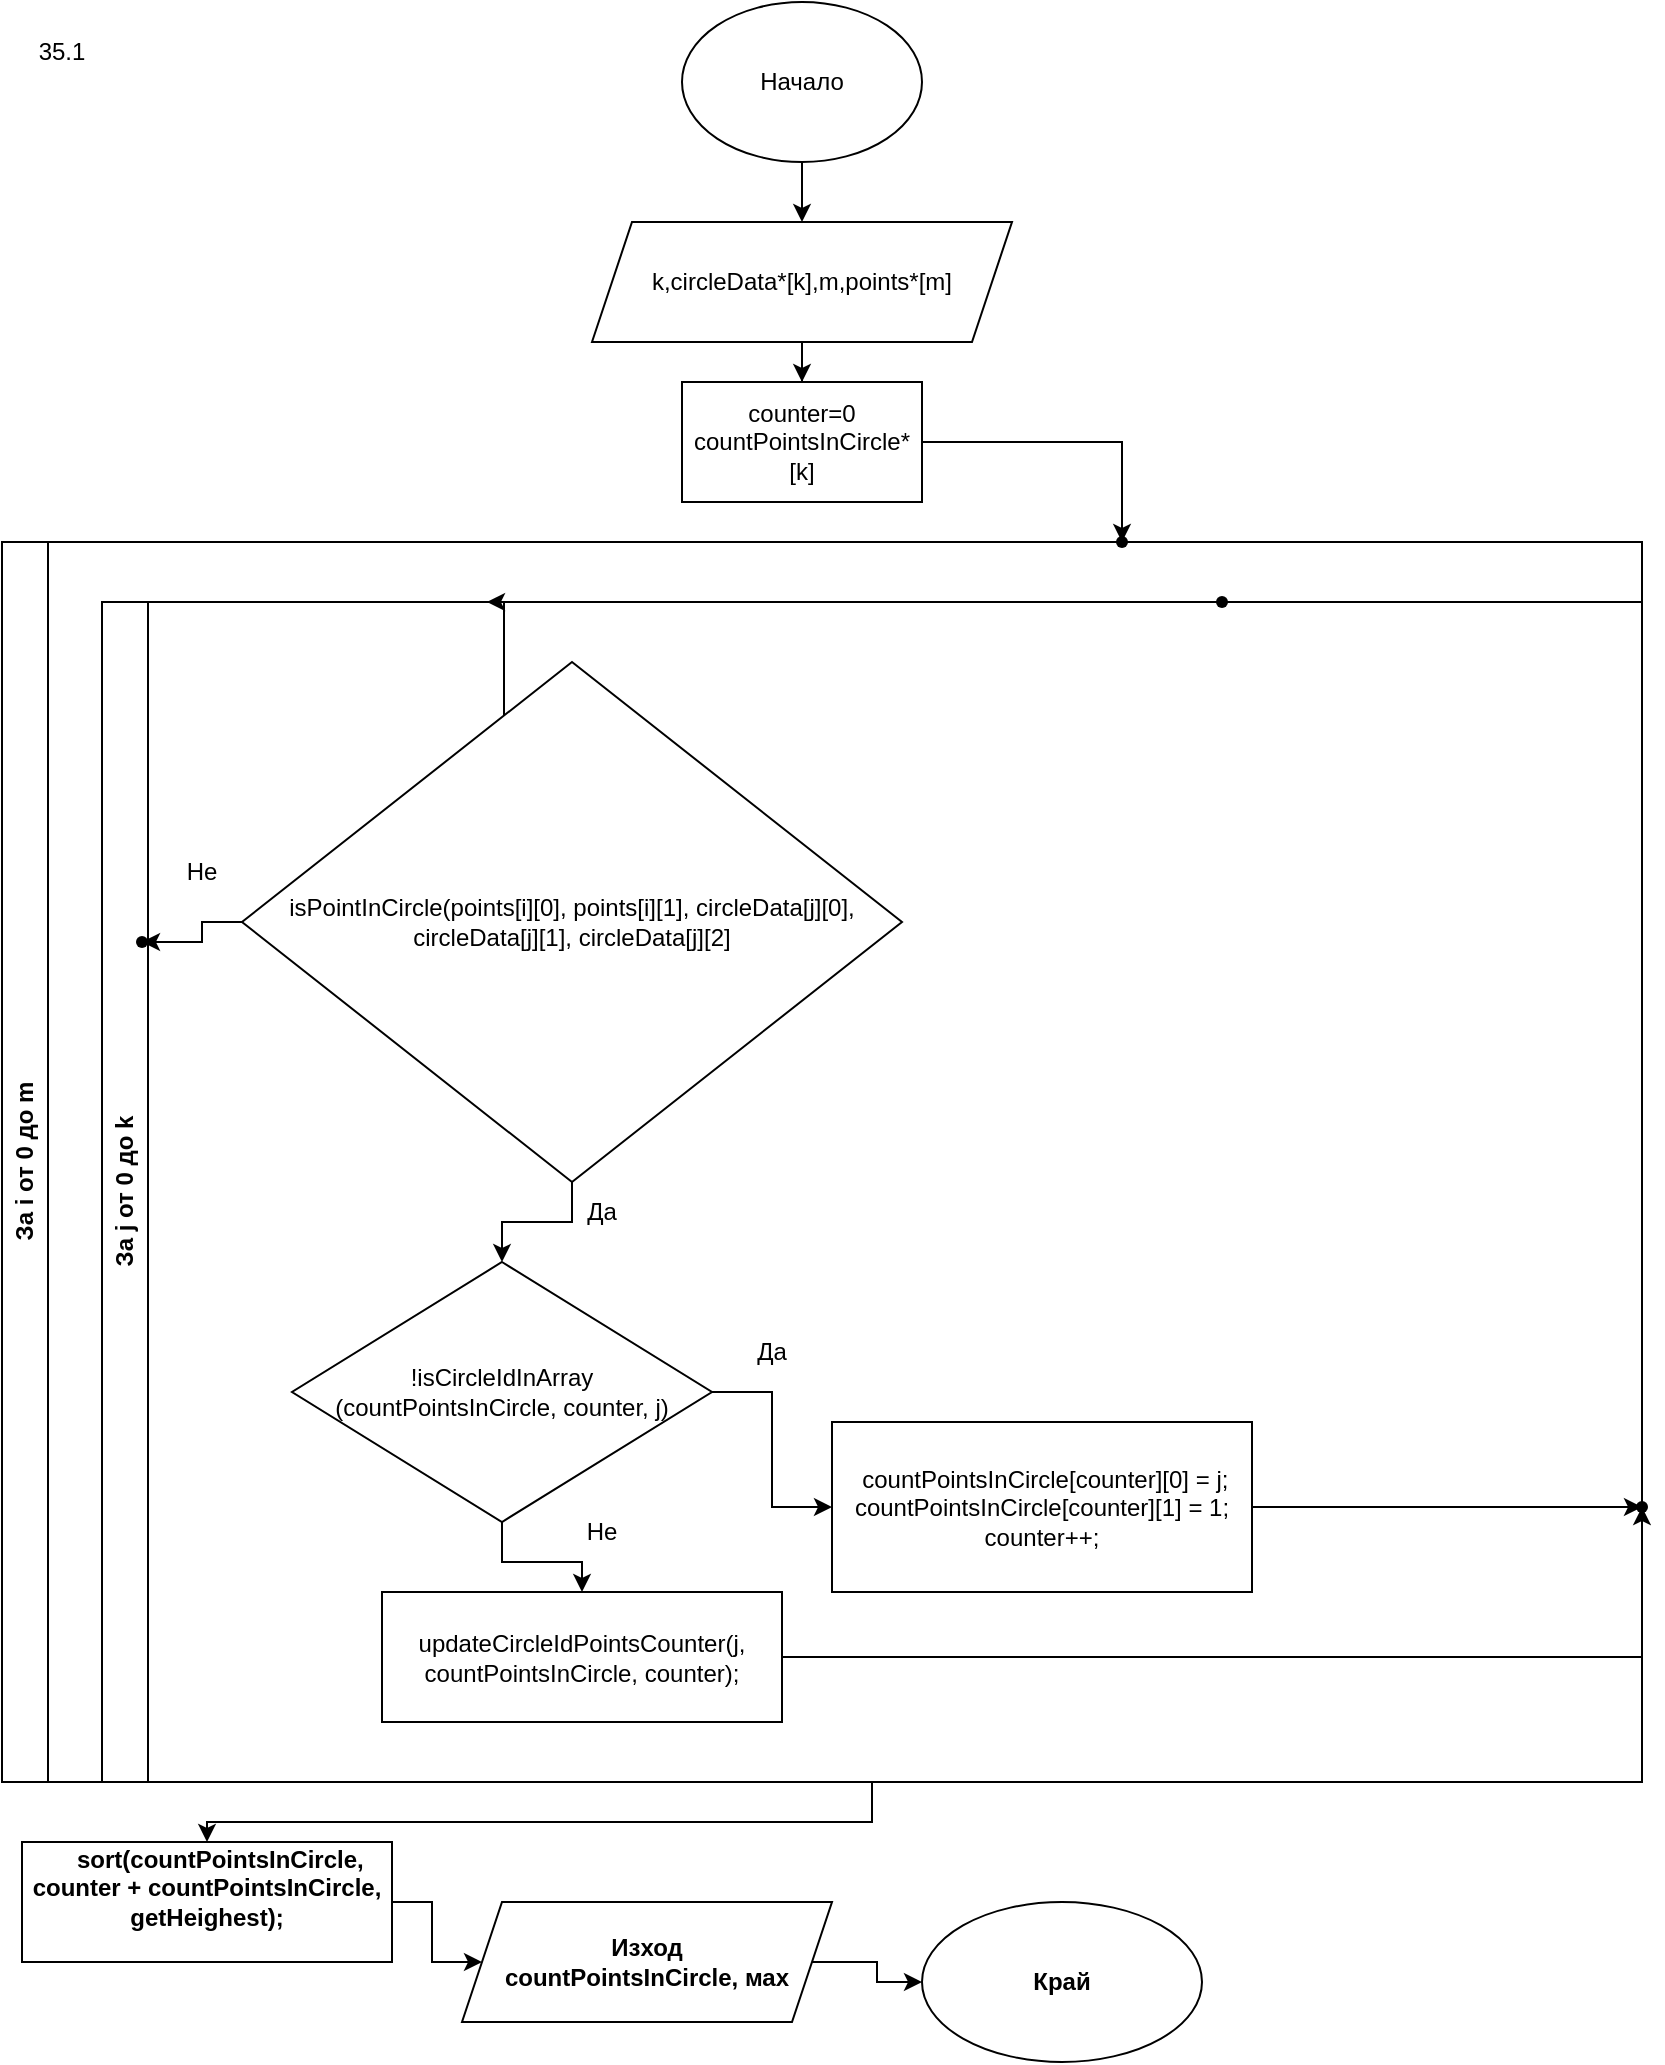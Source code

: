 <mxfile version="22.1.5" type="device">
  <diagram name="Page-1" id="TWn3HhSQoI7ZnFTrTiXl">
    <mxGraphModel dx="2074" dy="1166" grid="1" gridSize="10" guides="1" tooltips="1" connect="1" arrows="1" fold="1" page="1" pageScale="1" pageWidth="850" pageHeight="1100" math="0" shadow="0">
      <root>
        <mxCell id="0" />
        <mxCell id="1" parent="0" />
        <mxCell id="WSNXd9myO0qs0Xoop_Bs-1" value="" style="edgeStyle=orthogonalEdgeStyle;rounded=0;orthogonalLoop=1;jettySize=auto;html=1;" parent="1" source="WSNXd9myO0qs0Xoop_Bs-2" target="WSNXd9myO0qs0Xoop_Bs-4" edge="1">
          <mxGeometry relative="1" as="geometry" />
        </mxCell>
        <mxCell id="WSNXd9myO0qs0Xoop_Bs-2" value="Начало" style="ellipse;whiteSpace=wrap;html=1;" parent="1" vertex="1">
          <mxGeometry x="350" width="120" height="80" as="geometry" />
        </mxCell>
        <mxCell id="WSNXd9myO0qs0Xoop_Bs-29" value="" style="edgeStyle=orthogonalEdgeStyle;rounded=0;orthogonalLoop=1;jettySize=auto;html=1;" parent="1" source="WSNXd9myO0qs0Xoop_Bs-4" target="WSNXd9myO0qs0Xoop_Bs-28" edge="1">
          <mxGeometry relative="1" as="geometry" />
        </mxCell>
        <mxCell id="WSNXd9myO0qs0Xoop_Bs-4" value="k,circleData*[k],m,points*[m]" style="shape=parallelogram;perimeter=parallelogramPerimeter;whiteSpace=wrap;html=1;fixedSize=1;" parent="1" vertex="1">
          <mxGeometry x="305" y="110" width="210" height="60" as="geometry" />
        </mxCell>
        <mxCell id="WSNXd9myO0qs0Xoop_Bs-27" value="35.1" style="text;html=1;strokeColor=none;fillColor=none;align=center;verticalAlign=middle;whiteSpace=wrap;rounded=0;" parent="1" vertex="1">
          <mxGeometry x="10" y="10" width="60" height="30" as="geometry" />
        </mxCell>
        <mxCell id="WSNXd9myO0qs0Xoop_Bs-32" value="" style="edgeStyle=orthogonalEdgeStyle;rounded=0;orthogonalLoop=1;jettySize=auto;html=1;" parent="1" source="WSNXd9myO0qs0Xoop_Bs-28" target="WSNXd9myO0qs0Xoop_Bs-31" edge="1">
          <mxGeometry relative="1" as="geometry" />
        </mxCell>
        <mxCell id="WSNXd9myO0qs0Xoop_Bs-28" value="counter=0&lt;br&gt;countPointsInCircle*[k]" style="whiteSpace=wrap;html=1;" parent="1" vertex="1">
          <mxGeometry x="350" y="190" width="120" height="60" as="geometry" />
        </mxCell>
        <mxCell id="WSNXd9myO0qs0Xoop_Bs-30" value="За i от 0 до m&lt;br&gt;" style="swimlane;horizontal=0;whiteSpace=wrap;html=1;" parent="1" vertex="1">
          <mxGeometry x="10" y="270" width="820" height="620" as="geometry" />
        </mxCell>
        <mxCell id="WSNXd9myO0qs0Xoop_Bs-31" value="" style="shape=waypoint;sketch=0;size=6;pointerEvents=1;points=[];fillColor=default;resizable=0;rotatable=0;perimeter=centerPerimeter;snapToPoint=1;" parent="WSNXd9myO0qs0Xoop_Bs-30" vertex="1">
          <mxGeometry x="550" y="-10" width="20" height="20" as="geometry" />
        </mxCell>
        <mxCell id="WSNXd9myO0qs0Xoop_Bs-33" value="За j от 0 до k&lt;br&gt;" style="swimlane;horizontal=0;whiteSpace=wrap;html=1;" parent="WSNXd9myO0qs0Xoop_Bs-30" vertex="1">
          <mxGeometry x="50" y="30" width="770" height="590" as="geometry" />
        </mxCell>
        <mxCell id="WSNXd9myO0qs0Xoop_Bs-34" value="" style="shape=waypoint;sketch=0;size=6;pointerEvents=1;points=[];fillColor=default;resizable=0;rotatable=0;perimeter=centerPerimeter;snapToPoint=1;" parent="WSNXd9myO0qs0Xoop_Bs-33" vertex="1">
          <mxGeometry x="550" y="-10" width="20" height="20" as="geometry" />
        </mxCell>
        <mxCell id="WSNXd9myO0qs0Xoop_Bs-38" value="" style="edgeStyle=orthogonalEdgeStyle;rounded=0;orthogonalLoop=1;jettySize=auto;html=1;" parent="WSNXd9myO0qs0Xoop_Bs-33" source="WSNXd9myO0qs0Xoop_Bs-35" target="WSNXd9myO0qs0Xoop_Bs-37" edge="1">
          <mxGeometry relative="1" as="geometry" />
        </mxCell>
        <mxCell id="WSNXd9myO0qs0Xoop_Bs-35" value="isPointInCircle(points[i][0], points[i][1], circleData[j][0], circleData[j][1], circleData[j][2]" style="rhombus;whiteSpace=wrap;html=1;" parent="WSNXd9myO0qs0Xoop_Bs-33" vertex="1">
          <mxGeometry x="70" y="30" width="330" height="260" as="geometry" />
        </mxCell>
        <mxCell id="WSNXd9myO0qs0Xoop_Bs-40" value="" style="edgeStyle=orthogonalEdgeStyle;rounded=0;orthogonalLoop=1;jettySize=auto;html=1;" parent="WSNXd9myO0qs0Xoop_Bs-33" source="WSNXd9myO0qs0Xoop_Bs-37" target="WSNXd9myO0qs0Xoop_Bs-39" edge="1">
          <mxGeometry relative="1" as="geometry" />
        </mxCell>
        <mxCell id="WSNXd9myO0qs0Xoop_Bs-55" value="" style="edgeStyle=orthogonalEdgeStyle;rounded=0;orthogonalLoop=1;jettySize=auto;html=1;" parent="WSNXd9myO0qs0Xoop_Bs-33" source="WSNXd9myO0qs0Xoop_Bs-37" target="WSNXd9myO0qs0Xoop_Bs-54" edge="1">
          <mxGeometry relative="1" as="geometry" />
        </mxCell>
        <mxCell id="WSNXd9myO0qs0Xoop_Bs-37" value="!isCircleIdInArray&lt;br&gt;(countPointsInCircle, counter, j)" style="rhombus;whiteSpace=wrap;html=1;" parent="WSNXd9myO0qs0Xoop_Bs-33" vertex="1">
          <mxGeometry x="95" y="330" width="210" height="130" as="geometry" />
        </mxCell>
        <mxCell id="WSNXd9myO0qs0Xoop_Bs-61" value="" style="edgeStyle=orthogonalEdgeStyle;rounded=0;orthogonalLoop=1;jettySize=auto;html=1;entryX=1.1;entryY=0.375;entryDx=0;entryDy=0;entryPerimeter=0;" parent="WSNXd9myO0qs0Xoop_Bs-33" source="WSNXd9myO0qs0Xoop_Bs-39" target="WSNXd9myO0qs0Xoop_Bs-60" edge="1">
          <mxGeometry relative="1" as="geometry" />
        </mxCell>
        <mxCell id="WSNXd9myO0qs0Xoop_Bs-39" value="&lt;div&gt;&lt;span style=&quot;background-color: initial;&quot;&gt;&amp;nbsp;countPointsInCircle[counter][0] = j;&lt;/span&gt;&lt;/div&gt;&lt;div&gt;&lt;span style=&quot;background-color: initial;&quot;&gt;countPointsInCircle[counter][1] = 1;&lt;/span&gt;&lt;/div&gt;&lt;div&gt;&lt;span style=&quot;background-color: initial;&quot;&gt;counter++;&lt;/span&gt;&lt;/div&gt;" style="whiteSpace=wrap;html=1;" parent="WSNXd9myO0qs0Xoop_Bs-33" vertex="1">
          <mxGeometry x="365" y="410" width="210" height="85" as="geometry" />
        </mxCell>
        <mxCell id="WSNXd9myO0qs0Xoop_Bs-36" value="" style="edgeStyle=orthogonalEdgeStyle;rounded=0;orthogonalLoop=1;jettySize=auto;html=1;entryX=0.25;entryY=0;entryDx=0;entryDy=0;" parent="WSNXd9myO0qs0Xoop_Bs-33" source="WSNXd9myO0qs0Xoop_Bs-35" target="WSNXd9myO0qs0Xoop_Bs-33" edge="1">
          <mxGeometry relative="1" as="geometry">
            <mxPoint x="130" y="20" as="targetPoint" />
            <Array as="points">
              <mxPoint x="201" />
            </Array>
          </mxGeometry>
        </mxCell>
        <mxCell id="WSNXd9myO0qs0Xoop_Bs-49" value="Да" style="text;html=1;strokeColor=none;fillColor=none;align=center;verticalAlign=middle;whiteSpace=wrap;rounded=0;" parent="WSNXd9myO0qs0Xoop_Bs-33" vertex="1">
          <mxGeometry x="220" y="290" width="60" height="30" as="geometry" />
        </mxCell>
        <mxCell id="WSNXd9myO0qs0Xoop_Bs-50" value="Да" style="text;html=1;strokeColor=none;fillColor=none;align=center;verticalAlign=middle;whiteSpace=wrap;rounded=0;" parent="WSNXd9myO0qs0Xoop_Bs-33" vertex="1">
          <mxGeometry x="305" y="360" width="60" height="30" as="geometry" />
        </mxCell>
        <mxCell id="WSNXd9myO0qs0Xoop_Bs-51" value="" style="shape=waypoint;sketch=0;size=6;pointerEvents=1;points=[];fillColor=default;resizable=0;rotatable=0;perimeter=centerPerimeter;snapToPoint=1;" parent="WSNXd9myO0qs0Xoop_Bs-33" vertex="1">
          <mxGeometry x="10" y="160" width="20" height="20" as="geometry" />
        </mxCell>
        <mxCell id="WSNXd9myO0qs0Xoop_Bs-52" value="" style="edgeStyle=orthogonalEdgeStyle;rounded=0;orthogonalLoop=1;jettySize=auto;html=1;exitX=0;exitY=0.5;exitDx=0;exitDy=0;" parent="WSNXd9myO0qs0Xoop_Bs-33" source="WSNXd9myO0qs0Xoop_Bs-35" target="WSNXd9myO0qs0Xoop_Bs-51" edge="1">
          <mxGeometry relative="1" as="geometry">
            <mxPoint x="265" y="170" as="sourcePoint" />
          </mxGeometry>
        </mxCell>
        <mxCell id="WSNXd9myO0qs0Xoop_Bs-53" value="Не" style="text;html=1;strokeColor=none;fillColor=none;align=center;verticalAlign=middle;whiteSpace=wrap;rounded=0;" parent="WSNXd9myO0qs0Xoop_Bs-33" vertex="1">
          <mxGeometry x="20" y="120" width="60" height="30" as="geometry" />
        </mxCell>
        <mxCell id="WSNXd9myO0qs0Xoop_Bs-59" value="" style="edgeStyle=orthogonalEdgeStyle;rounded=0;orthogonalLoop=1;jettySize=auto;html=1;entryX=1.1;entryY=0.225;entryDx=0;entryDy=0;entryPerimeter=0;" parent="WSNXd9myO0qs0Xoop_Bs-33" source="WSNXd9myO0qs0Xoop_Bs-54" target="WSNXd9myO0qs0Xoop_Bs-60" edge="1">
          <mxGeometry relative="1" as="geometry">
            <mxPoint x="760" y="550" as="targetPoint" />
          </mxGeometry>
        </mxCell>
        <mxCell id="WSNXd9myO0qs0Xoop_Bs-54" value="updateCircleIdPointsCounter(j, countPointsInCircle, counter);" style="whiteSpace=wrap;html=1;" parent="WSNXd9myO0qs0Xoop_Bs-33" vertex="1">
          <mxGeometry x="140" y="495" width="200" height="65" as="geometry" />
        </mxCell>
        <mxCell id="WSNXd9myO0qs0Xoop_Bs-56" value="Не" style="text;html=1;strokeColor=none;fillColor=none;align=center;verticalAlign=middle;whiteSpace=wrap;rounded=0;" parent="WSNXd9myO0qs0Xoop_Bs-33" vertex="1">
          <mxGeometry x="220" y="450" width="60" height="30" as="geometry" />
        </mxCell>
        <mxCell id="WSNXd9myO0qs0Xoop_Bs-60" value="" style="shape=waypoint;sketch=0;size=6;pointerEvents=1;points=[];fillColor=default;resizable=0;rotatable=0;perimeter=centerPerimeter;snapToPoint=1;" parent="WSNXd9myO0qs0Xoop_Bs-33" vertex="1">
          <mxGeometry x="760" y="442.5" width="20" height="20" as="geometry" />
        </mxCell>
        <mxCell id="WSNXd9myO0qs0Xoop_Bs-63" value="" style="edgeStyle=orthogonalEdgeStyle;rounded=0;orthogonalLoop=1;jettySize=auto;html=1;" parent="1" source="WSNXd9myO0qs0Xoop_Bs-57" target="WSNXd9myO0qs0Xoop_Bs-62" edge="1">
          <mxGeometry relative="1" as="geometry" />
        </mxCell>
        <mxCell id="WSNXd9myO0qs0Xoop_Bs-57" value="&lt;div&gt;&amp;nbsp; &amp;nbsp; sort(countPointsInCircle, counter + countPointsInCircle, getHeighest);&lt;/div&gt;&lt;div&gt;&lt;br&gt;&lt;/div&gt;" style="whiteSpace=wrap;html=1;fontStyle=1;startSize=23;" parent="1" vertex="1">
          <mxGeometry x="20" y="920" width="185" height="60" as="geometry" />
        </mxCell>
        <mxCell id="WSNXd9myO0qs0Xoop_Bs-58" value="" style="edgeStyle=orthogonalEdgeStyle;rounded=0;orthogonalLoop=1;jettySize=auto;html=1;" parent="1" source="WSNXd9myO0qs0Xoop_Bs-33" target="WSNXd9myO0qs0Xoop_Bs-57" edge="1">
          <mxGeometry relative="1" as="geometry" />
        </mxCell>
        <mxCell id="WSNXd9myO0qs0Xoop_Bs-65" value="" style="edgeStyle=orthogonalEdgeStyle;rounded=0;orthogonalLoop=1;jettySize=auto;html=1;" parent="1" source="WSNXd9myO0qs0Xoop_Bs-62" target="WSNXd9myO0qs0Xoop_Bs-64" edge="1">
          <mxGeometry relative="1" as="geometry" />
        </mxCell>
        <mxCell id="WSNXd9myO0qs0Xoop_Bs-62" value="Изход&lt;br&gt;countPointsInCircle, маx" style="shape=parallelogram;perimeter=parallelogramPerimeter;whiteSpace=wrap;html=1;fixedSize=1;fontStyle=1;startSize=23;" parent="1" vertex="1">
          <mxGeometry x="240" y="950" width="185" height="60" as="geometry" />
        </mxCell>
        <mxCell id="WSNXd9myO0qs0Xoop_Bs-64" value="Край" style="ellipse;whiteSpace=wrap;html=1;fontStyle=1;startSize=23;" parent="1" vertex="1">
          <mxGeometry x="470" y="950" width="140" height="80" as="geometry" />
        </mxCell>
      </root>
    </mxGraphModel>
  </diagram>
</mxfile>

